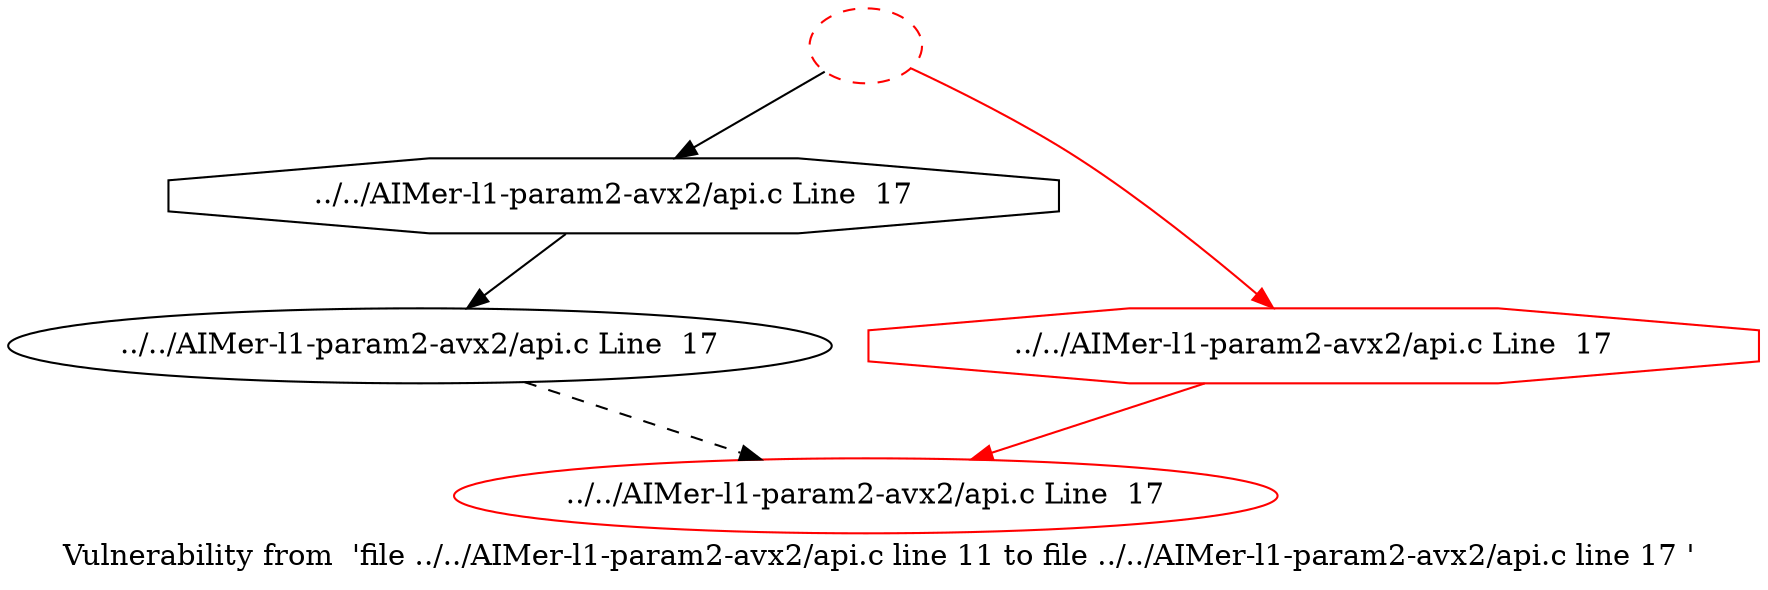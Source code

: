 digraph "Vulnerability from 'file ../../AIMer-l1-param2-avx2/api.c line 11 to file ../../AIMer-l1-param2-avx2/api.c line 17 '  "{
label="Vulnerability from  'file ../../AIMer-l1-param2-avx2/api.c line 11 to file ../../AIMer-l1-param2-avx2/api.c line 17 ' ";
node_343[shape=ellipse,style=dashed,label="", color=red]
node_342[shape=octagon,style=solid,label="../../AIMer-l1-param2-avx2/api.c Line  17"]
"node_343"->"node_342"
node_345[shape=octagon,style=solid,label="../../AIMer-l1-param2-avx2/api.c Line  17", color=red]
"node_343"->"node_345" [color=red]
node_341[shape=ellipse,style=solid,label="../../AIMer-l1-param2-avx2/api.c Line  17"]
"node_342"->"node_341"
node_344[shape=ellipse,style=solid,label="../../AIMer-l1-param2-avx2/api.c Line  17", color=red]
"node_341"->"node_344" [style=dashed]
"node_345"->"node_344" [color=red]
}

